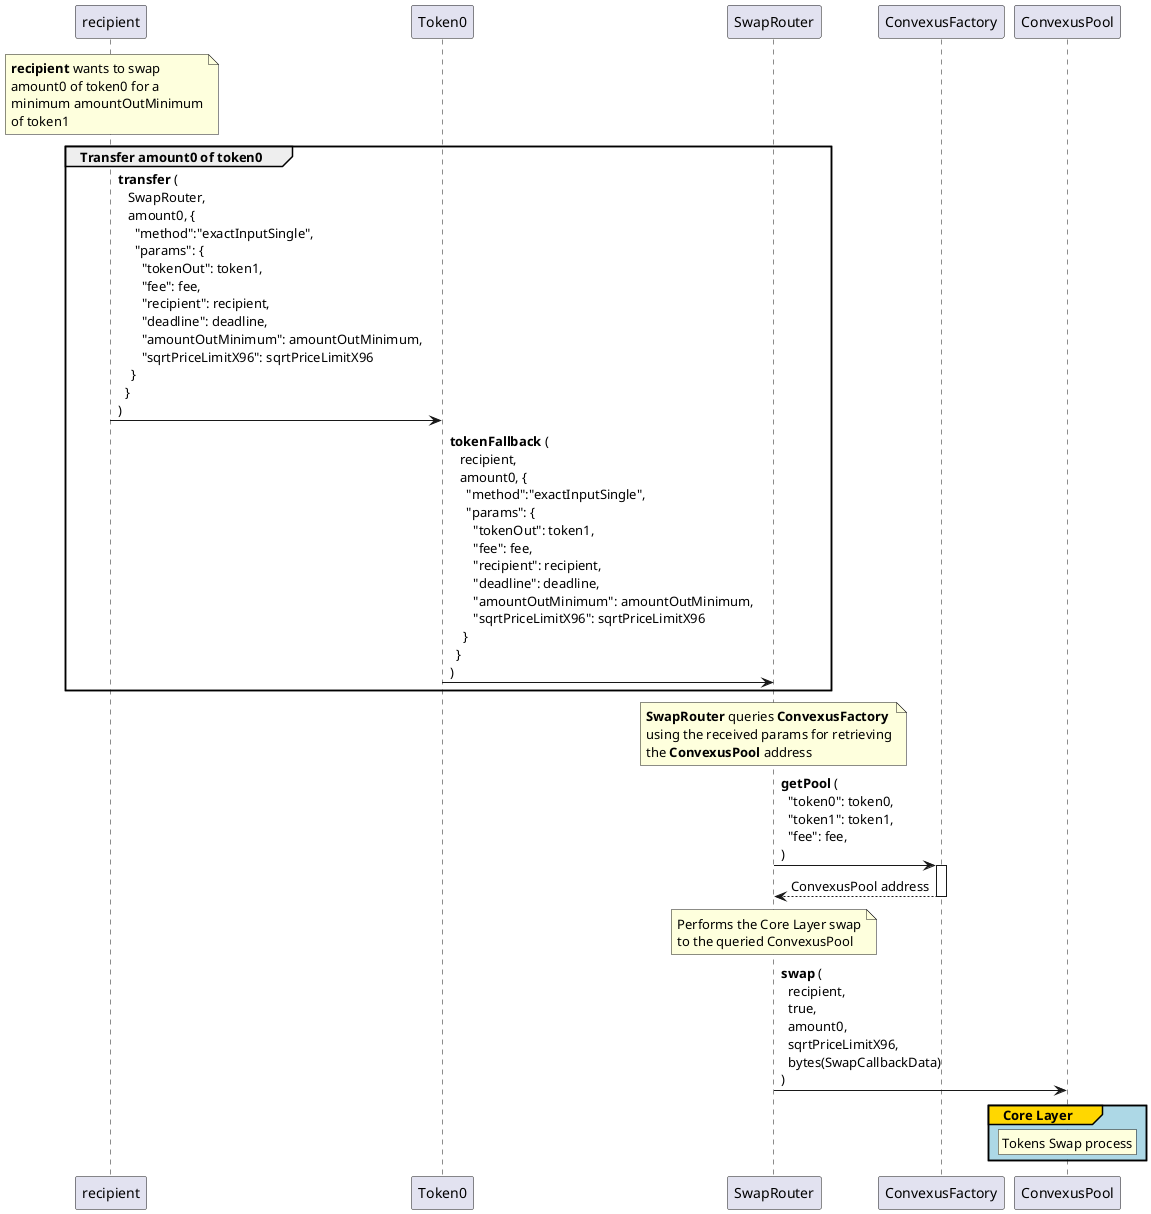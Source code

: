 @startuml Tokens Swap

note over recipient
**recipient** wants to swap
amount0 of token0 for a
minimum amountOutMinimum
of token1
end note

group Transfer amount0 of token0

' Send the tokens to the SwapRouter contract
recipient -> Token0 : **transfer** ( \n\
   SwapRouter, \n\
   amount0, { \n\
     "method":"exactInputSingle", \n\
     "params": {\n\
       "tokenOut": token1, \n\
       "fee": fee, \n\
       "recipient": recipient, \n\
       "deadline": deadline, \n\
       "amountOutMinimum": amountOutMinimum, \n\
       "sqrtPriceLimitX96": sqrtPriceLimitX96 \n\
    } \n\
  } \n\
)

Token0 -> SwapRouter : **tokenFallback** ( \n\
   recipient, \n\
   amount0, { \n\
     "method":"exactInputSingle", \n\
     "params": {\n\
       "tokenOut": token1, \n\
       "fee": fee, \n\
       "recipient": recipient, \n\
       "deadline": deadline, \n\
       "amountOutMinimum": amountOutMinimum, \n\
       "sqrtPriceLimitX96": sqrtPriceLimitX96 \n\
    } \n\
  } \n\
)

end group

note over SwapRouter
**SwapRouter** queries **ConvexusFactory**
using the received params for retrieving
the **ConvexusPool** address
end note

SwapRouter -> ConvexusFactory : **getPool** ( \n\
  "token0": token0, \n\
  "token1": token1, \n\
  "fee": fee, \n\
)
activate ConvexusFactory
return ConvexusPool address

note over SwapRouter
Performs the Core Layer swap
to the queried ConvexusPool 
end note

' The SwapRouter contract performs the swap method
SwapRouter -> ConvexusPool : **swap** ( \n\
  recipient, \n\
  true, \n\
  amount0, \n\
  sqrtPriceLimitX96, \n\
  bytes(SwapCallbackData) \n\
)

group#Gold #LightBlue Core Layer
  rnote over ConvexusPool
    Tokens Swap process
  endrnote
end

@enduml